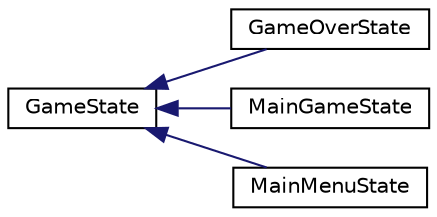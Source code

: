 digraph "Graphical Class Hierarchy"
{
  edge [fontname="Helvetica",fontsize="10",labelfontname="Helvetica",labelfontsize="10"];
  node [fontname="Helvetica",fontsize="10",shape=record];
  rankdir="LR";
  Node1 [label="GameState",height=0.2,width=0.4,color="black", fillcolor="white", style="filled",URL="$class_game_state.html"];
  Node1 -> Node2 [dir="back",color="midnightblue",fontsize="10",style="solid",fontname="Helvetica"];
  Node2 [label="GameOverState",height=0.2,width=0.4,color="black", fillcolor="white", style="filled",URL="$class_game_over_state.html"];
  Node1 -> Node3 [dir="back",color="midnightblue",fontsize="10",style="solid",fontname="Helvetica"];
  Node3 [label="MainGameState",height=0.2,width=0.4,color="black", fillcolor="white", style="filled",URL="$class_main_game_state.html"];
  Node1 -> Node4 [dir="back",color="midnightblue",fontsize="10",style="solid",fontname="Helvetica"];
  Node4 [label="MainMenuState",height=0.2,width=0.4,color="black", fillcolor="white", style="filled",URL="$class_main_menu_state.html"];
}
